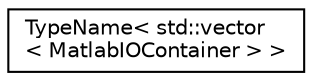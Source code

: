 digraph "Graphical Class Hierarchy"
{
  edge [fontname="Helvetica",fontsize="10",labelfontname="Helvetica",labelfontsize="10"];
  node [fontname="Helvetica",fontsize="10",shape=record];
  rankdir="LR";
  Node1 [label="TypeName\< std::vector\l\< MatlabIOContainer \> \>",height=0.2,width=0.4,color="black", fillcolor="white", style="filled",URL="$structTypeName_3_01std_1_1vector_3_01MatlabIOContainer_01_4_01_4.html"];
}

